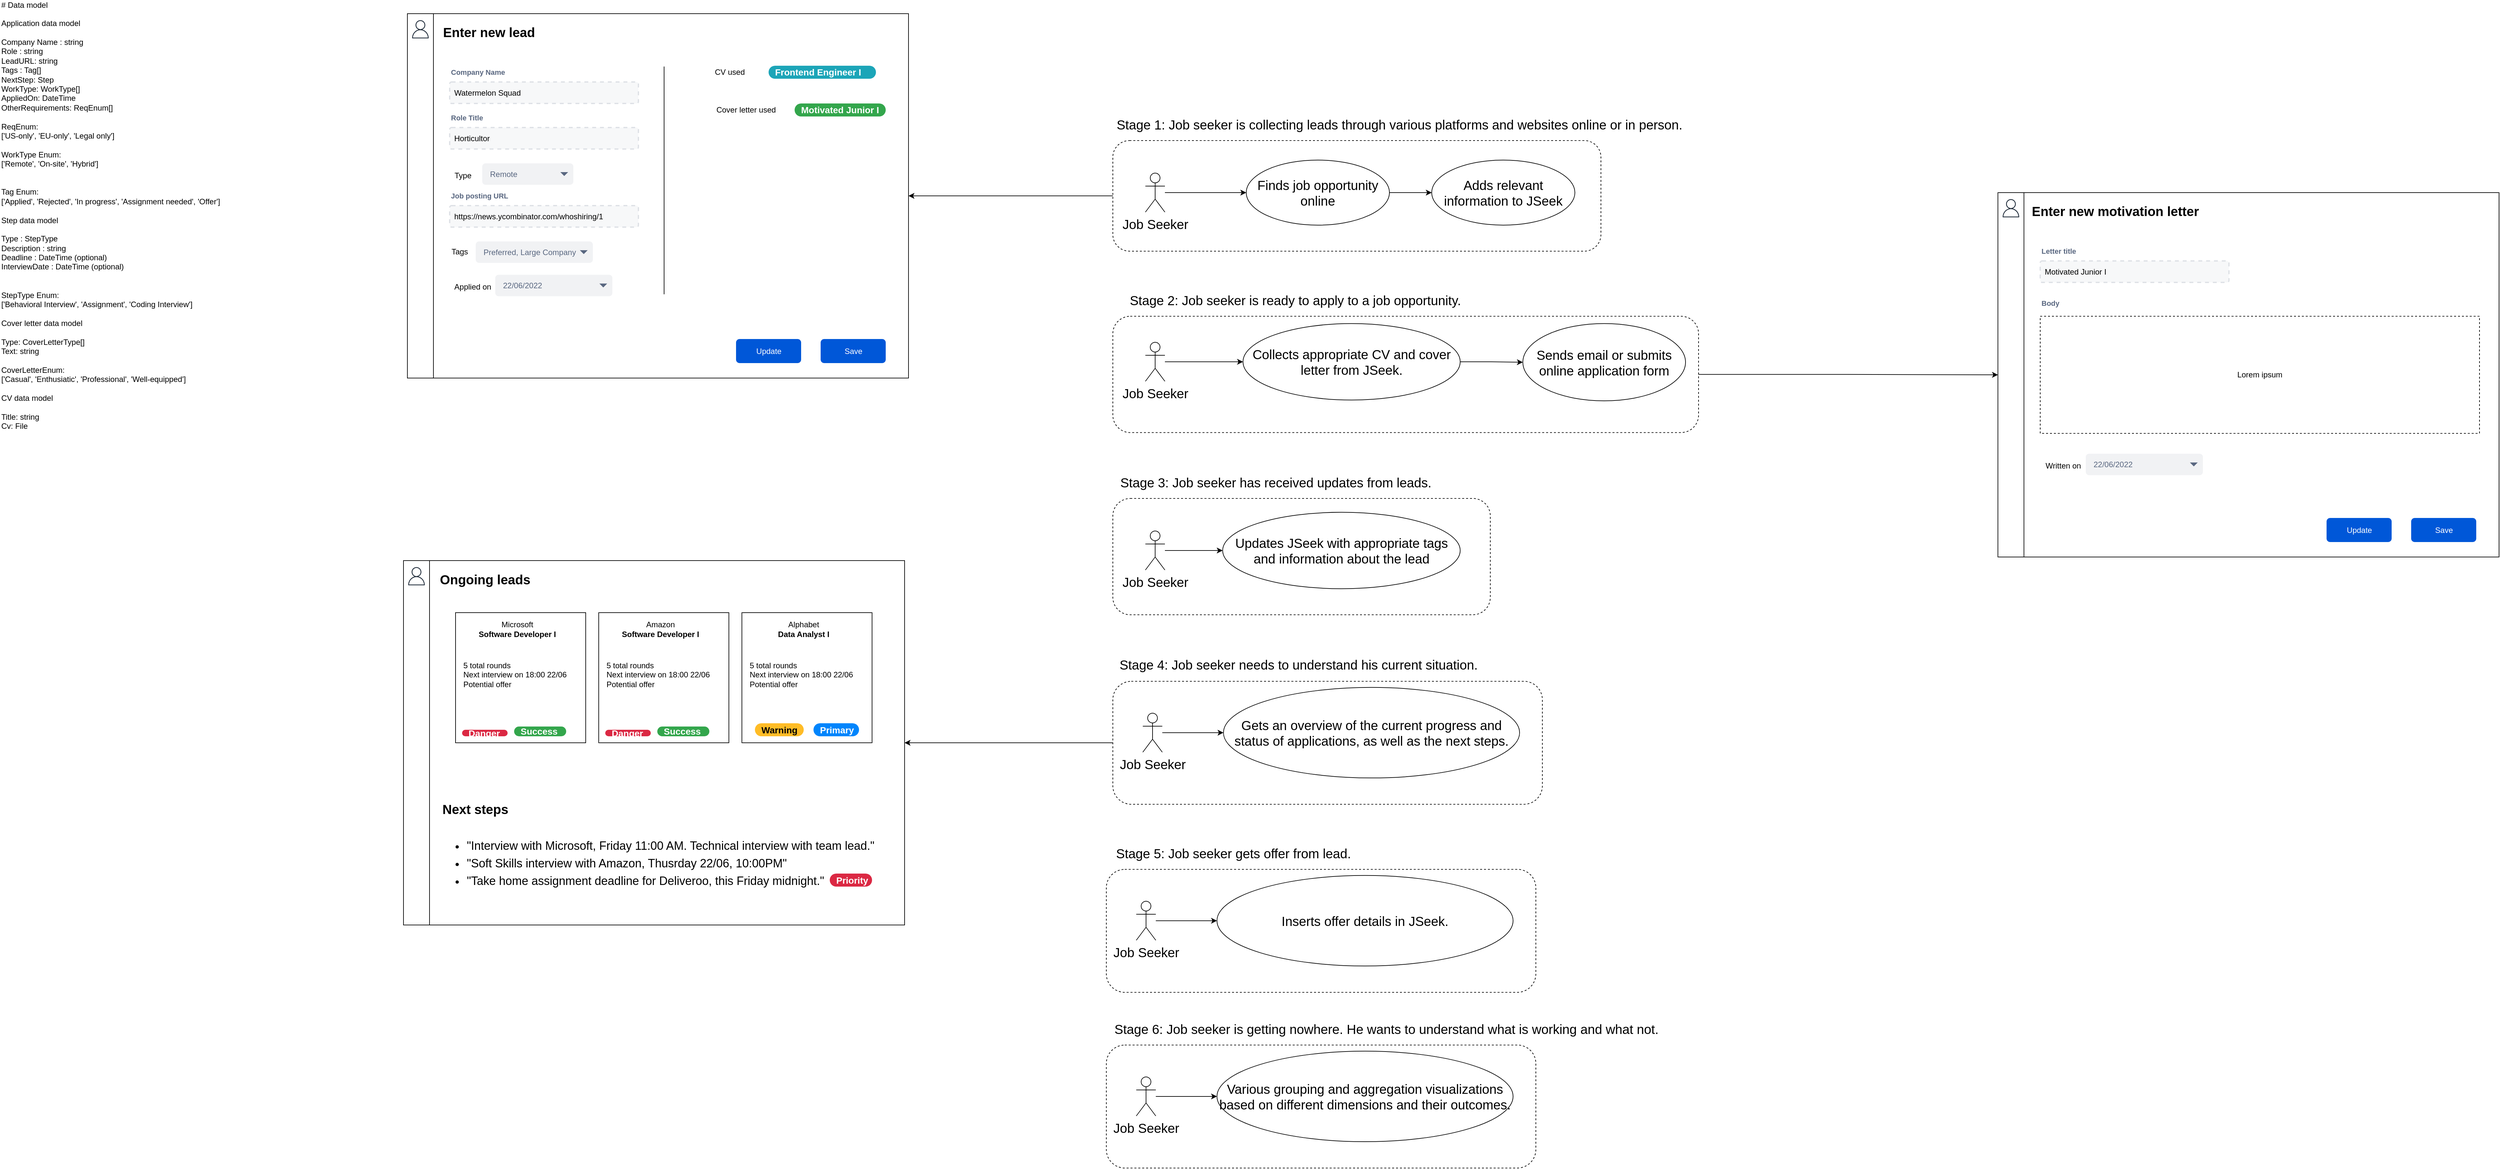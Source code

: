 <mxfile version="20.0.3" type="device"><diagram id="qXYsybLI9BysAiw2YLYa" name="Page-1"><mxGraphModel dx="2272" dy="1862" grid="1" gridSize="10" guides="1" tooltips="1" connect="1" arrows="1" fold="1" page="1" pageScale="1" pageWidth="850" pageHeight="1100" math="0" shadow="0"><root><mxCell id="0"/><mxCell id="1" parent="0"/><mxCell id="kQyCYEg1KLTcrMqq7UVY-51" value="" style="rounded=1;whiteSpace=wrap;html=1;fontSize=20;dashed=1;" parent="1" vertex="1"><mxGeometry x="1230" y="630" width="580" height="178.75" as="geometry"/></mxCell><mxCell id="kQyCYEg1KLTcrMqq7UVY-164" style="edgeStyle=orthogonalEdgeStyle;rounded=0;orthogonalLoop=1;jettySize=auto;html=1;entryX=0;entryY=0.5;entryDx=0;entryDy=0;fontSize=12;" parent="1" source="kQyCYEg1KLTcrMqq7UVY-43" target="kQyCYEg1KLTcrMqq7UVY-139" edge="1"><mxGeometry relative="1" as="geometry"/></mxCell><mxCell id="kQyCYEg1KLTcrMqq7UVY-43" value="" style="rounded=1;whiteSpace=wrap;html=1;fontSize=20;dashed=1;" parent="1" vertex="1"><mxGeometry x="1230" y="350" width="900" height="178.75" as="geometry"/></mxCell><mxCell id="kQyCYEg1KLTcrMqq7UVY-169" style="edgeStyle=orthogonalEdgeStyle;rounded=0;orthogonalLoop=1;jettySize=auto;html=1;fontSize=12;" parent="1" source="kQyCYEg1KLTcrMqq7UVY-39" target="kQyCYEg1KLTcrMqq7UVY-86" edge="1"><mxGeometry relative="1" as="geometry"/></mxCell><mxCell id="kQyCYEg1KLTcrMqq7UVY-39" value="" style="rounded=1;whiteSpace=wrap;html=1;fontSize=20;dashed=1;" parent="1" vertex="1"><mxGeometry x="1230" y="80" width="750" height="170" as="geometry"/></mxCell><mxCell id="kQyCYEg1KLTcrMqq7UVY-23" value="" style="whiteSpace=wrap;html=1;" parent="1" vertex="1"><mxGeometry x="140" y="725.5" width="770" height="560" as="geometry"/></mxCell><mxCell id="kQyCYEg1KLTcrMqq7UVY-3" value="" style="group" parent="1" vertex="1" connectable="0"><mxGeometry x="220" y="805.5" width="200" height="200" as="geometry"/></mxCell><mxCell id="kQyCYEg1KLTcrMqq7UVY-1" value="" style="whiteSpace=wrap;html=1;aspect=fixed;" parent="kQyCYEg1KLTcrMqq7UVY-3" vertex="1"><mxGeometry width="200" height="200" as="geometry"/></mxCell><mxCell id="kQyCYEg1KLTcrMqq7UVY-2" value="Microsoft&lt;br&gt;&lt;b&gt;Software Developer I&lt;/b&gt;" style="text;html=1;strokeColor=none;fillColor=none;align=center;verticalAlign=middle;whiteSpace=wrap;rounded=0;fontStyle=0" parent="kQyCYEg1KLTcrMqq7UVY-3" vertex="1"><mxGeometry x="20" y="10" width="150" height="30" as="geometry"/></mxCell><mxCell id="kQyCYEg1KLTcrMqq7UVY-4" value="Danger" style="rounded=1;whiteSpace=wrap;html=1;arcSize=50;strokeColor=none;strokeWidth=1;fillColor=#DB2843;fontColor=#FFFFFF;whiteSpace=wrap;align=left;verticalAlign=middle;spacingLeft=0;fontStyle=1;fontSize=14;spacing=10;" parent="kQyCYEg1KLTcrMqq7UVY-3" vertex="1"><mxGeometry x="10" y="180" width="70" height="10" as="geometry"/></mxCell><mxCell id="kQyCYEg1KLTcrMqq7UVY-5" value="Success" style="rounded=1;whiteSpace=wrap;html=1;arcSize=50;strokeColor=none;strokeWidth=1;fillColor=#33A64C;fontColor=#FFFFFF;whiteSpace=wrap;align=left;verticalAlign=middle;spacingLeft=0;fontStyle=1;fontSize=14;spacing=10;" parent="kQyCYEg1KLTcrMqq7UVY-3" vertex="1"><mxGeometry x="90" y="175" width="80" height="15" as="geometry"/></mxCell><mxCell id="kQyCYEg1KLTcrMqq7UVY-6" value="5 total rounds&lt;br&gt;Next interview on 18:00 22/06&lt;br&gt;Potential offer" style="text;html=1;align=left;verticalAlign=middle;resizable=0;points=[];autosize=1;strokeColor=none;fillColor=none;" parent="kQyCYEg1KLTcrMqq7UVY-3" vertex="1"><mxGeometry x="10" y="70" width="170" height="50" as="geometry"/></mxCell><mxCell id="kQyCYEg1KLTcrMqq7UVY-134" value="" style="shape=image;html=1;verticalAlign=top;verticalLabelPosition=bottom;labelBackgroundColor=#ffffff;imageAspect=0;aspect=fixed;image=https://cdn2.iconfinder.com/data/icons/bitsies/128/Pen-128.png;dashed=1;fontSize=12;" parent="kQyCYEg1KLTcrMqq7UVY-3" vertex="1"><mxGeometry x="170" y="10" width="20" height="20" as="geometry"/></mxCell><mxCell id="kQyCYEg1KLTcrMqq7UVY-7" value="" style="group" parent="1" vertex="1" connectable="0"><mxGeometry x="440" y="805.5" width="200" height="200" as="geometry"/></mxCell><mxCell id="kQyCYEg1KLTcrMqq7UVY-8" value="" style="whiteSpace=wrap;html=1;aspect=fixed;" parent="kQyCYEg1KLTcrMqq7UVY-7" vertex="1"><mxGeometry width="200" height="200" as="geometry"/></mxCell><mxCell id="kQyCYEg1KLTcrMqq7UVY-9" value="Amazon&lt;br&gt;&lt;b&gt;Software Developer I&lt;/b&gt;" style="text;html=1;strokeColor=none;fillColor=none;align=center;verticalAlign=middle;whiteSpace=wrap;rounded=0;fontStyle=0" parent="kQyCYEg1KLTcrMqq7UVY-7" vertex="1"><mxGeometry x="20" y="10" width="150" height="30" as="geometry"/></mxCell><mxCell id="kQyCYEg1KLTcrMqq7UVY-10" value="Danger" style="rounded=1;whiteSpace=wrap;html=1;arcSize=50;strokeColor=none;strokeWidth=1;fillColor=#DB2843;fontColor=#FFFFFF;whiteSpace=wrap;align=left;verticalAlign=middle;spacingLeft=0;fontStyle=1;fontSize=14;spacing=10;" parent="kQyCYEg1KLTcrMqq7UVY-7" vertex="1"><mxGeometry x="10" y="180" width="70" height="10" as="geometry"/></mxCell><mxCell id="kQyCYEg1KLTcrMqq7UVY-11" value="Success" style="rounded=1;whiteSpace=wrap;html=1;arcSize=50;strokeColor=none;strokeWidth=1;fillColor=#33A64C;fontColor=#FFFFFF;whiteSpace=wrap;align=left;verticalAlign=middle;spacingLeft=0;fontStyle=1;fontSize=14;spacing=10;" parent="kQyCYEg1KLTcrMqq7UVY-7" vertex="1"><mxGeometry x="90" y="175" width="80" height="15" as="geometry"/></mxCell><mxCell id="kQyCYEg1KLTcrMqq7UVY-12" value="5 total rounds&lt;br&gt;Next interview on 18:00 22/06&lt;br&gt;Potential offer" style="text;html=1;align=left;verticalAlign=middle;resizable=0;points=[];autosize=1;strokeColor=none;fillColor=none;" parent="kQyCYEg1KLTcrMqq7UVY-7" vertex="1"><mxGeometry x="10" y="70" width="170" height="50" as="geometry"/></mxCell><mxCell id="kQyCYEg1KLTcrMqq7UVY-135" value="" style="shape=image;html=1;verticalAlign=top;verticalLabelPosition=bottom;labelBackgroundColor=#ffffff;imageAspect=0;aspect=fixed;image=https://cdn2.iconfinder.com/data/icons/bitsies/128/Pen-128.png;dashed=1;fontSize=12;" parent="kQyCYEg1KLTcrMqq7UVY-7" vertex="1"><mxGeometry x="170" y="10" width="20" height="20" as="geometry"/></mxCell><mxCell id="kQyCYEg1KLTcrMqq7UVY-13" value="" style="group" parent="1" vertex="1" connectable="0"><mxGeometry x="660" y="805.5" width="200" height="200" as="geometry"/></mxCell><mxCell id="kQyCYEg1KLTcrMqq7UVY-14" value="" style="whiteSpace=wrap;html=1;aspect=fixed;" parent="kQyCYEg1KLTcrMqq7UVY-13" vertex="1"><mxGeometry width="200" height="200" as="geometry"/></mxCell><mxCell id="kQyCYEg1KLTcrMqq7UVY-15" value="Alphabet&lt;br&gt;&lt;b&gt;Data Analyst I&lt;/b&gt;" style="text;html=1;strokeColor=none;fillColor=none;align=center;verticalAlign=middle;whiteSpace=wrap;rounded=0;fontStyle=0" parent="kQyCYEg1KLTcrMqq7UVY-13" vertex="1"><mxGeometry x="20" y="10" width="150" height="30" as="geometry"/></mxCell><mxCell id="kQyCYEg1KLTcrMqq7UVY-18" value="5 total rounds&lt;br&gt;Next interview on 18:00 22/06&lt;br&gt;Potential offer" style="text;html=1;align=left;verticalAlign=middle;resizable=0;points=[];autosize=1;strokeColor=none;fillColor=none;" parent="kQyCYEg1KLTcrMqq7UVY-13" vertex="1"><mxGeometry x="10" y="70" width="170" height="50" as="geometry"/></mxCell><mxCell id="kQyCYEg1KLTcrMqq7UVY-20" value="Primary" style="rounded=1;whiteSpace=wrap;html=1;arcSize=50;strokeColor=none;strokeWidth=1;fillColor=#0085FC;fontColor=#FFFFFF;whiteSpace=wrap;align=left;verticalAlign=middle;spacingLeft=0;fontStyle=1;fontSize=14;spacing=10;" parent="kQyCYEg1KLTcrMqq7UVY-13" vertex="1"><mxGeometry x="110" y="170" width="70" height="20" as="geometry"/></mxCell><mxCell id="kQyCYEg1KLTcrMqq7UVY-19" value="Warning" style="rounded=1;whiteSpace=wrap;html=1;arcSize=50;strokeColor=none;strokeWidth=1;fillColor=#FFBC26;fontColor=#000000;whiteSpace=wrap;align=left;verticalAlign=middle;spacingLeft=0;fontStyle=1;fontSize=14;spacing=10;" parent="kQyCYEg1KLTcrMqq7UVY-13" vertex="1"><mxGeometry x="20" y="170" width="75" height="20" as="geometry"/></mxCell><mxCell id="kQyCYEg1KLTcrMqq7UVY-136" value="" style="shape=image;html=1;verticalAlign=top;verticalLabelPosition=bottom;labelBackgroundColor=#ffffff;imageAspect=0;aspect=fixed;image=https://cdn2.iconfinder.com/data/icons/bitsies/128/Pen-128.png;dashed=1;fontSize=12;" parent="kQyCYEg1KLTcrMqq7UVY-13" vertex="1"><mxGeometry x="170" y="10" width="20" height="20" as="geometry"/></mxCell><mxCell id="kQyCYEg1KLTcrMqq7UVY-30" value="&lt;font style=&quot;font-size: 20px;&quot;&gt;&lt;b&gt;Ongoing leads&lt;/b&gt;&lt;/font&gt;" style="text;html=1;align=center;verticalAlign=middle;resizable=0;points=[];autosize=1;strokeColor=none;fillColor=none;" parent="1" vertex="1"><mxGeometry x="190" y="743.5" width="150" height="20" as="geometry"/></mxCell><mxCell id="kQyCYEg1KLTcrMqq7UVY-31" value="" style="whiteSpace=wrap;html=1;fontSize=20;" parent="1" vertex="1"><mxGeometry x="140" y="725.5" width="40" height="560" as="geometry"/></mxCell><mxCell id="kQyCYEg1KLTcrMqq7UVY-32" value="" style="sketch=0;outlineConnect=0;fontColor=#232F3E;gradientColor=none;fillColor=#232F3D;strokeColor=none;dashed=0;verticalLabelPosition=bottom;verticalAlign=top;align=center;html=1;fontSize=12;fontStyle=0;aspect=fixed;pointerEvents=1;shape=mxgraph.aws4.user;" parent="1" vertex="1"><mxGeometry x="146" y="735.5" width="28" height="28" as="geometry"/></mxCell><mxCell id="kQyCYEg1KLTcrMqq7UVY-33" value="" style="shape=image;html=1;verticalAlign=top;verticalLabelPosition=bottom;labelBackgroundColor=#ffffff;imageAspect=0;aspect=fixed;image=https://cdn4.iconfinder.com/data/icons/basic-user-interface-2/512/User_Interface-03-128.png;fontSize=20;" parent="1" vertex="1"><mxGeometry x="850" y="725.5" width="60" height="60" as="geometry"/></mxCell><mxCell id="kQyCYEg1KLTcrMqq7UVY-36" style="edgeStyle=orthogonalEdgeStyle;rounded=0;orthogonalLoop=1;jettySize=auto;html=1;fontSize=20;" parent="1" source="kQyCYEg1KLTcrMqq7UVY-34" target="kQyCYEg1KLTcrMqq7UVY-35" edge="1"><mxGeometry relative="1" as="geometry"/></mxCell><mxCell id="kQyCYEg1KLTcrMqq7UVY-34" value="Job Seeker" style="shape=umlActor;html=1;verticalLabelPosition=bottom;verticalAlign=top;align=center;fontSize=20;" parent="1" vertex="1"><mxGeometry x="1280" y="130" width="30" height="60" as="geometry"/></mxCell><mxCell id="kQyCYEg1KLTcrMqq7UVY-38" style="edgeStyle=orthogonalEdgeStyle;rounded=0;orthogonalLoop=1;jettySize=auto;html=1;fontSize=20;" parent="1" source="kQyCYEg1KLTcrMqq7UVY-35" target="kQyCYEg1KLTcrMqq7UVY-37" edge="1"><mxGeometry relative="1" as="geometry"/></mxCell><mxCell id="kQyCYEg1KLTcrMqq7UVY-35" value="Finds job opportunity online" style="ellipse;whiteSpace=wrap;html=1;fontSize=20;" parent="1" vertex="1"><mxGeometry x="1435" y="110" width="220" height="100" as="geometry"/></mxCell><mxCell id="kQyCYEg1KLTcrMqq7UVY-37" value="Adds relevant information to JSeek" style="ellipse;whiteSpace=wrap;html=1;fontSize=20;" parent="1" vertex="1"><mxGeometry x="1720" y="110" width="220" height="100" as="geometry"/></mxCell><mxCell id="kQyCYEg1KLTcrMqq7UVY-40" value="Stage 1: Job seeker is collecting leads through various platforms and websites online or in person." style="text;html=1;align=center;verticalAlign=middle;resizable=0;points=[];autosize=1;strokeColor=none;fillColor=none;fontSize=20;" parent="1" vertex="1"><mxGeometry x="1230" y="40" width="880" height="30" as="geometry"/></mxCell><mxCell id="kQyCYEg1KLTcrMqq7UVY-41" value="Stage 2: Job seeker is ready to apply to a job opportunity." style="text;html=1;align=center;verticalAlign=middle;resizable=0;points=[];autosize=1;strokeColor=none;fillColor=none;fontSize=20;" parent="1" vertex="1"><mxGeometry x="1250" y="310" width="520" height="30" as="geometry"/></mxCell><mxCell id="kQyCYEg1KLTcrMqq7UVY-47" style="edgeStyle=orthogonalEdgeStyle;rounded=0;orthogonalLoop=1;jettySize=auto;html=1;fontSize=20;" parent="1" source="kQyCYEg1KLTcrMqq7UVY-45" target="kQyCYEg1KLTcrMqq7UVY-46" edge="1"><mxGeometry relative="1" as="geometry"/></mxCell><mxCell id="kQyCYEg1KLTcrMqq7UVY-45" value="Job Seeker" style="shape=umlActor;html=1;verticalLabelPosition=bottom;verticalAlign=top;align=center;fontSize=20;" parent="1" vertex="1"><mxGeometry x="1280" y="390" width="30" height="60" as="geometry"/></mxCell><mxCell id="kQyCYEg1KLTcrMqq7UVY-49" style="edgeStyle=orthogonalEdgeStyle;rounded=0;orthogonalLoop=1;jettySize=auto;html=1;fontSize=20;" parent="1" source="kQyCYEg1KLTcrMqq7UVY-46" target="kQyCYEg1KLTcrMqq7UVY-48" edge="1"><mxGeometry relative="1" as="geometry"/></mxCell><mxCell id="kQyCYEg1KLTcrMqq7UVY-46" value="Collects appropriate CV and cover letter from JSeek." style="ellipse;whiteSpace=wrap;html=1;fontSize=20;" parent="1" vertex="1"><mxGeometry x="1430" y="361.25" width="333.75" height="117.5" as="geometry"/></mxCell><mxCell id="kQyCYEg1KLTcrMqq7UVY-48" value="Sends email or submits online application form" style="ellipse;whiteSpace=wrap;html=1;fontSize=20;" parent="1" vertex="1"><mxGeometry x="1860" y="361.25" width="250" height="118.75" as="geometry"/></mxCell><mxCell id="kQyCYEg1KLTcrMqq7UVY-50" value="Stage 3: Job seeker has received updates from leads." style="text;html=1;align=center;verticalAlign=middle;resizable=0;points=[];autosize=1;strokeColor=none;fillColor=none;fontSize=20;" parent="1" vertex="1"><mxGeometry x="1235" y="590" width="490" height="30" as="geometry"/></mxCell><mxCell id="kQyCYEg1KLTcrMqq7UVY-54" style="edgeStyle=orthogonalEdgeStyle;rounded=0;orthogonalLoop=1;jettySize=auto;html=1;fontSize=20;" parent="1" source="kQyCYEg1KLTcrMqq7UVY-52" target="kQyCYEg1KLTcrMqq7UVY-53" edge="1"><mxGeometry relative="1" as="geometry"/></mxCell><mxCell id="kQyCYEg1KLTcrMqq7UVY-52" value="Job Seeker" style="shape=umlActor;html=1;verticalLabelPosition=bottom;verticalAlign=top;align=center;fontSize=20;" parent="1" vertex="1"><mxGeometry x="1280" y="680" width="30" height="60" as="geometry"/></mxCell><mxCell id="kQyCYEg1KLTcrMqq7UVY-53" value="Updates JSeek with appropriate tags and information about the lead" style="ellipse;whiteSpace=wrap;html=1;fontSize=20;" parent="1" vertex="1"><mxGeometry x="1398.75" y="651.25" width="365" height="117.5" as="geometry"/></mxCell><mxCell id="kQyCYEg1KLTcrMqq7UVY-55" value="Stage 4: Job seeker needs to understand his current situation." style="text;html=1;align=center;verticalAlign=middle;resizable=0;points=[];autosize=1;strokeColor=none;fillColor=none;fontSize=20;" parent="1" vertex="1"><mxGeometry x="1230" y="870" width="570" height="30" as="geometry"/></mxCell><mxCell id="kQyCYEg1KLTcrMqq7UVY-73" style="edgeStyle=orthogonalEdgeStyle;rounded=0;orthogonalLoop=1;jettySize=auto;html=1;fontSize=18;" parent="1" source="kQyCYEg1KLTcrMqq7UVY-56" target="kQyCYEg1KLTcrMqq7UVY-23" edge="1"><mxGeometry relative="1" as="geometry"/></mxCell><mxCell id="kQyCYEg1KLTcrMqq7UVY-56" value="" style="rounded=1;whiteSpace=wrap;html=1;fontSize=20;dashed=1;" parent="1" vertex="1"><mxGeometry x="1230" y="911" width="660" height="189" as="geometry"/></mxCell><mxCell id="kQyCYEg1KLTcrMqq7UVY-59" style="edgeStyle=orthogonalEdgeStyle;rounded=0;orthogonalLoop=1;jettySize=auto;html=1;fontSize=20;" parent="1" source="kQyCYEg1KLTcrMqq7UVY-57" target="kQyCYEg1KLTcrMqq7UVY-58" edge="1"><mxGeometry relative="1" as="geometry"/></mxCell><mxCell id="kQyCYEg1KLTcrMqq7UVY-57" value="Job Seeker" style="shape=umlActor;html=1;verticalLabelPosition=bottom;verticalAlign=top;align=center;fontSize=20;" parent="1" vertex="1"><mxGeometry x="1276" y="960" width="30" height="60" as="geometry"/></mxCell><mxCell id="kQyCYEg1KLTcrMqq7UVY-58" value="Gets an overview of the current progress and status of applications, as well as the next steps." style="ellipse;whiteSpace=wrap;html=1;fontSize=20;" parent="1" vertex="1"><mxGeometry x="1400" y="920.43" width="455" height="139.13" as="geometry"/></mxCell><mxCell id="kQyCYEg1KLTcrMqq7UVY-60" value="Stage 5: Job seeker gets offer from lead." style="text;html=1;align=center;verticalAlign=middle;resizable=0;points=[];autosize=1;strokeColor=none;fillColor=none;fontSize=20;" parent="1" vertex="1"><mxGeometry x="1225" y="1160" width="380" height="30" as="geometry"/></mxCell><mxCell id="kQyCYEg1KLTcrMqq7UVY-61" value="" style="rounded=1;whiteSpace=wrap;html=1;fontSize=20;dashed=1;" parent="1" vertex="1"><mxGeometry x="1220" y="1200" width="660" height="189" as="geometry"/></mxCell><mxCell id="kQyCYEg1KLTcrMqq7UVY-62" style="edgeStyle=orthogonalEdgeStyle;rounded=0;orthogonalLoop=1;jettySize=auto;html=1;fontSize=20;" parent="1" source="kQyCYEg1KLTcrMqq7UVY-63" target="kQyCYEg1KLTcrMqq7UVY-64" edge="1"><mxGeometry relative="1" as="geometry"/></mxCell><mxCell id="kQyCYEg1KLTcrMqq7UVY-63" value="Job Seeker" style="shape=umlActor;html=1;verticalLabelPosition=bottom;verticalAlign=top;align=center;fontSize=20;" parent="1" vertex="1"><mxGeometry x="1266" y="1249" width="30" height="60" as="geometry"/></mxCell><mxCell id="kQyCYEg1KLTcrMqq7UVY-64" value="Inserts offer details in JSeek." style="ellipse;whiteSpace=wrap;html=1;fontSize=20;" parent="1" vertex="1"><mxGeometry x="1390" y="1209.43" width="455" height="139.13" as="geometry"/></mxCell><mxCell id="kQyCYEg1KLTcrMqq7UVY-65" value="Stage 6: Job seeker is getting nowhere. He wants to understand what is working and what not." style="text;html=1;align=center;verticalAlign=middle;resizable=0;points=[];autosize=1;strokeColor=none;fillColor=none;fontSize=20;" parent="1" vertex="1"><mxGeometry x="1225" y="1430" width="850" height="30" as="geometry"/></mxCell><mxCell id="kQyCYEg1KLTcrMqq7UVY-66" value="" style="rounded=1;whiteSpace=wrap;html=1;fontSize=20;dashed=1;" parent="1" vertex="1"><mxGeometry x="1220" y="1470" width="660" height="189" as="geometry"/></mxCell><mxCell id="kQyCYEg1KLTcrMqq7UVY-67" style="edgeStyle=orthogonalEdgeStyle;rounded=0;orthogonalLoop=1;jettySize=auto;html=1;fontSize=20;" parent="1" source="kQyCYEg1KLTcrMqq7UVY-68" target="kQyCYEg1KLTcrMqq7UVY-69" edge="1"><mxGeometry relative="1" as="geometry"/></mxCell><mxCell id="kQyCYEg1KLTcrMqq7UVY-68" value="Job Seeker" style="shape=umlActor;html=1;verticalLabelPosition=bottom;verticalAlign=top;align=center;fontSize=20;" parent="1" vertex="1"><mxGeometry x="1266" y="1519" width="30" height="60" as="geometry"/></mxCell><mxCell id="kQyCYEg1KLTcrMqq7UVY-69" value="Various grouping and aggregation visualizations based on different dimensions and their outcomes." style="ellipse;whiteSpace=wrap;html=1;fontSize=20;" parent="1" vertex="1"><mxGeometry x="1390" y="1479.43" width="455" height="139.13" as="geometry"/></mxCell><mxCell id="kQyCYEg1KLTcrMqq7UVY-70" value="&lt;font style=&quot;font-size: 20px;&quot;&gt;&lt;b&gt;Next steps&lt;/b&gt;&lt;/font&gt;" style="text;html=1;align=center;verticalAlign=middle;resizable=0;points=[];autosize=1;strokeColor=none;fillColor=none;" parent="1" vertex="1"><mxGeometry x="190" y="1096.5" width="120" height="20" as="geometry"/></mxCell><mxCell id="kQyCYEg1KLTcrMqq7UVY-71" value="&lt;div style=&quot;text-align: left; font-size: 18px;&quot;&gt;&lt;ul style=&quot;line-height: 1.5;&quot;&gt;&lt;li&gt;&quot;Interview with Microsoft, Friday 11:00 AM. Technical interview with team lead.&quot;&lt;/li&gt;&lt;li&gt;&quot;Soft Skills interview with Amazon, Thusrday 22/06, 10:00PM&quot;&lt;/li&gt;&lt;li&gt;&quot;Take home assignment deadline for Deliveroo, this Friday midnight.&quot;&lt;/li&gt;&lt;/ul&gt;&lt;/div&gt;" style="text;html=1;align=center;verticalAlign=middle;resizable=0;points=[];autosize=1;strokeColor=none;fillColor=none;fontSize=20;" parent="1" vertex="1"><mxGeometry x="190" y="1130.93" width="680" height="120" as="geometry"/></mxCell><mxCell id="kQyCYEg1KLTcrMqq7UVY-72" value="Priority" style="rounded=1;whiteSpace=wrap;html=1;arcSize=50;strokeColor=none;strokeWidth=1;fillColor=#DB2843;fontColor=#FFFFFF;whiteSpace=wrap;align=left;verticalAlign=middle;spacingLeft=0;fontStyle=1;fontSize=14;spacing=10;dashed=1;" parent="1" vertex="1"><mxGeometry x="795" y="1206.5" width="65" height="20" as="geometry"/></mxCell><mxCell id="kQyCYEg1KLTcrMqq7UVY-165" value="" style="group" parent="1" vertex="1" connectable="0"><mxGeometry x="2590" y="160" width="770" height="560" as="geometry"/></mxCell><mxCell id="kQyCYEg1KLTcrMqq7UVY-137" value="" style="whiteSpace=wrap;html=1;" parent="kQyCYEg1KLTcrMqq7UVY-165" vertex="1"><mxGeometry width="770" height="560" as="geometry"/></mxCell><mxCell id="kQyCYEg1KLTcrMqq7UVY-138" value="&lt;font style=&quot;font-size: 20px;&quot;&gt;&lt;b&gt;Enter new motivation letter&lt;/b&gt;&lt;/font&gt;" style="text;html=1;align=center;verticalAlign=middle;resizable=0;points=[];autosize=1;strokeColor=none;fillColor=none;" parent="kQyCYEg1KLTcrMqq7UVY-165" vertex="1"><mxGeometry x="45" y="18" width="270" height="20" as="geometry"/></mxCell><mxCell id="kQyCYEg1KLTcrMqq7UVY-139" value="" style="whiteSpace=wrap;html=1;fontSize=20;" parent="kQyCYEg1KLTcrMqq7UVY-165" vertex="1"><mxGeometry width="40" height="560" as="geometry"/></mxCell><mxCell id="kQyCYEg1KLTcrMqq7UVY-140" value="" style="sketch=0;outlineConnect=0;fontColor=#232F3E;gradientColor=none;fillColor=#232F3D;strokeColor=none;dashed=0;verticalLabelPosition=bottom;verticalAlign=top;align=center;html=1;fontSize=12;fontStyle=0;aspect=fixed;pointerEvents=1;shape=mxgraph.aws4.user;" parent="kQyCYEg1KLTcrMqq7UVY-165" vertex="1"><mxGeometry x="6" y="10" width="28" height="28" as="geometry"/></mxCell><mxCell id="kQyCYEg1KLTcrMqq7UVY-141" value="" style="shape=image;html=1;verticalAlign=top;verticalLabelPosition=bottom;labelBackgroundColor=#ffffff;imageAspect=0;aspect=fixed;image=https://cdn4.iconfinder.com/data/icons/basic-user-interface-2/512/User_Interface-03-128.png;fontSize=20;" parent="kQyCYEg1KLTcrMqq7UVY-165" vertex="1"><mxGeometry x="710" width="60" height="60" as="geometry"/></mxCell><mxCell id="kQyCYEg1KLTcrMqq7UVY-142" value="Letter title" style="fillColor=none;strokeColor=none;html=1;fontSize=11;fontStyle=0;align=left;fontColor=#596780;fontStyle=1;fontSize=11;dashed=1;" parent="kQyCYEg1KLTcrMqq7UVY-165" vertex="1"><mxGeometry x="65" y="80" width="240" height="20" as="geometry"/></mxCell><mxCell id="kQyCYEg1KLTcrMqq7UVY-143" value="Motivated Junior I" style="rounded=1;arcSize=9;fillColor=#F7F8F9;align=left;spacingLeft=5;strokeColor=#DEE1E6;html=1;strokeWidth=2;fontSize=12;dashed=1;" parent="kQyCYEg1KLTcrMqq7UVY-165" vertex="1"><mxGeometry x="65" y="105" width="290" height="33" as="geometry"/></mxCell><mxCell id="kQyCYEg1KLTcrMqq7UVY-154" value="22/06/2022" style="rounded=1;fillColor=#F1F2F4;strokeColor=none;html=1;fontColor=#596780;align=left;fontSize=12;spacingLeft=10;sketch=0;dashed=1;" parent="kQyCYEg1KLTcrMqq7UVY-165" vertex="1"><mxGeometry x="135" y="401.25" width="180" height="33" as="geometry"/></mxCell><mxCell id="kQyCYEg1KLTcrMqq7UVY-155" value="" style="shape=triangle;direction=south;fillColor=#596780;strokeColor=none;html=1;sketch=0;dashed=1;fontSize=20;" parent="kQyCYEg1KLTcrMqq7UVY-154" vertex="1"><mxGeometry x="1" y="0.5" width="12" height="6" relative="1" as="geometry"><mxPoint x="-20" y="-3" as="offset"/></mxGeometry></mxCell><mxCell id="kQyCYEg1KLTcrMqq7UVY-156" value="&lt;font style=&quot;font-size: 12px;&quot;&gt;Written on&lt;/font&gt;" style="text;html=1;align=center;verticalAlign=middle;resizable=0;points=[];autosize=1;strokeColor=none;fillColor=none;fontSize=20;" parent="kQyCYEg1KLTcrMqq7UVY-165" vertex="1"><mxGeometry x="65" y="401.25" width="70" height="30" as="geometry"/></mxCell><mxCell id="kQyCYEg1KLTcrMqq7UVY-161" value="Save" style="rounded=1;fillColor=#0057D8;strokeColor=none;html=1;fontColor=#ffffff;align=center;verticalAlign=middle;fontStyle=0;fontSize=12;sketch=0;dashed=1;" parent="kQyCYEg1KLTcrMqq7UVY-165" vertex="1"><mxGeometry x="635" y="500" width="100" height="37" as="geometry"/></mxCell><mxCell id="kQyCYEg1KLTcrMqq7UVY-162" value="Update" style="rounded=1;fillColor=#0057D8;strokeColor=none;html=1;fontColor=#ffffff;align=center;verticalAlign=middle;fontStyle=0;fontSize=12;sketch=0;dashed=1;" parent="kQyCYEg1KLTcrMqq7UVY-165" vertex="1"><mxGeometry x="505" y="500" width="100" height="37" as="geometry"/></mxCell><mxCell id="kQyCYEg1KLTcrMqq7UVY-166" value="Body" style="fillColor=none;strokeColor=none;html=1;fontSize=11;fontStyle=0;align=left;fontColor=#596780;fontStyle=1;fontSize=11;dashed=1;" parent="kQyCYEg1KLTcrMqq7UVY-165" vertex="1"><mxGeometry x="65" y="160" width="240" height="20" as="geometry"/></mxCell><mxCell id="kQyCYEg1KLTcrMqq7UVY-168" value="Lorem ipsum" style="whiteSpace=wrap;html=1;dashed=1;fontSize=12;strokeColor=default;" parent="kQyCYEg1KLTcrMqq7UVY-165" vertex="1"><mxGeometry x="65" y="190" width="675" height="180" as="geometry"/></mxCell><mxCell id="kQyCYEg1KLTcrMqq7UVY-170" value="" style="group" parent="1" vertex="1" connectable="0"><mxGeometry x="146" y="-115" width="770" height="560" as="geometry"/></mxCell><mxCell id="kQyCYEg1KLTcrMqq7UVY-86" value="" style="whiteSpace=wrap;html=1;" parent="kQyCYEg1KLTcrMqq7UVY-170" vertex="1"><mxGeometry width="770" height="560" as="geometry"/></mxCell><mxCell id="kQyCYEg1KLTcrMqq7UVY-105" value="&lt;font style=&quot;font-size: 20px;&quot;&gt;&lt;b&gt;Enter new lead&lt;/b&gt;&lt;/font&gt;" style="text;html=1;align=center;verticalAlign=middle;resizable=0;points=[];autosize=1;strokeColor=none;fillColor=none;" parent="kQyCYEg1KLTcrMqq7UVY-170" vertex="1"><mxGeometry x="45" y="18" width="160" height="20" as="geometry"/></mxCell><mxCell id="kQyCYEg1KLTcrMqq7UVY-106" value="" style="whiteSpace=wrap;html=1;fontSize=20;" parent="kQyCYEg1KLTcrMqq7UVY-170" vertex="1"><mxGeometry width="40" height="560" as="geometry"/></mxCell><mxCell id="kQyCYEg1KLTcrMqq7UVY-107" value="" style="sketch=0;outlineConnect=0;fontColor=#232F3E;gradientColor=none;fillColor=#232F3D;strokeColor=none;dashed=0;verticalLabelPosition=bottom;verticalAlign=top;align=center;html=1;fontSize=12;fontStyle=0;aspect=fixed;pointerEvents=1;shape=mxgraph.aws4.user;" parent="kQyCYEg1KLTcrMqq7UVY-170" vertex="1"><mxGeometry x="6" y="10" width="28" height="28" as="geometry"/></mxCell><mxCell id="kQyCYEg1KLTcrMqq7UVY-108" value="" style="shape=image;html=1;verticalAlign=top;verticalLabelPosition=bottom;labelBackgroundColor=#ffffff;imageAspect=0;aspect=fixed;image=https://cdn4.iconfinder.com/data/icons/basic-user-interface-2/512/User_Interface-03-128.png;fontSize=20;" parent="kQyCYEg1KLTcrMqq7UVY-170" vertex="1"><mxGeometry x="710" width="60" height="60" as="geometry"/></mxCell><mxCell id="kQyCYEg1KLTcrMqq7UVY-112" value="Company Name" style="fillColor=none;strokeColor=none;html=1;fontSize=11;fontStyle=0;align=left;fontColor=#596780;fontStyle=1;fontSize=11;dashed=1;" parent="kQyCYEg1KLTcrMqq7UVY-170" vertex="1"><mxGeometry x="65" y="80" width="240" height="20" as="geometry"/></mxCell><mxCell id="kQyCYEg1KLTcrMqq7UVY-113" value="Watermelon Squad" style="rounded=1;arcSize=9;fillColor=#F7F8F9;align=left;spacingLeft=5;strokeColor=#DEE1E6;html=1;strokeWidth=2;fontSize=12;dashed=1;" parent="kQyCYEg1KLTcrMqq7UVY-170" vertex="1"><mxGeometry x="65" y="105" width="290" height="33" as="geometry"/></mxCell><mxCell id="kQyCYEg1KLTcrMqq7UVY-114" value="Role Title" style="fillColor=none;strokeColor=none;html=1;fontSize=11;fontStyle=0;align=left;fontColor=#596780;fontStyle=1;fontSize=11;dashed=1;" parent="kQyCYEg1KLTcrMqq7UVY-170" vertex="1"><mxGeometry x="65" y="150" width="240" height="20" as="geometry"/></mxCell><mxCell id="kQyCYEg1KLTcrMqq7UVY-115" value="Horticultor" style="rounded=1;arcSize=9;fillColor=#F7F8F9;align=left;spacingLeft=5;strokeColor=#DEE1E6;html=1;strokeWidth=2;fontSize=12;dashed=1;" parent="kQyCYEg1KLTcrMqq7UVY-170" vertex="1"><mxGeometry x="65" y="175" width="290" height="33" as="geometry"/></mxCell><mxCell id="kQyCYEg1KLTcrMqq7UVY-116" value="Remote" style="rounded=1;fillColor=#F1F2F4;strokeColor=none;html=1;fontColor=#596780;align=left;fontSize=12;spacingLeft=10;sketch=0;dashed=1;" parent="kQyCYEg1KLTcrMqq7UVY-170" vertex="1"><mxGeometry x="115" y="230" width="140" height="33" as="geometry"/></mxCell><mxCell id="kQyCYEg1KLTcrMqq7UVY-117" value="" style="shape=triangle;direction=south;fillColor=#596780;strokeColor=none;html=1;sketch=0;dashed=1;fontSize=20;" parent="kQyCYEg1KLTcrMqq7UVY-116" vertex="1"><mxGeometry x="1" y="0.5" width="12" height="6" relative="1" as="geometry"><mxPoint x="-20" y="-3" as="offset"/></mxGeometry></mxCell><mxCell id="kQyCYEg1KLTcrMqq7UVY-118" value="&lt;font style=&quot;font-size: 12px;&quot;&gt;Type&lt;/font&gt;" style="text;html=1;align=center;verticalAlign=middle;resizable=0;points=[];autosize=1;strokeColor=none;fillColor=none;fontSize=20;" parent="kQyCYEg1KLTcrMqq7UVY-170" vertex="1"><mxGeometry x="65" y="230" width="40" height="30" as="geometry"/></mxCell><mxCell id="kQyCYEg1KLTcrMqq7UVY-119" value="Job posting URL" style="fillColor=none;strokeColor=none;html=1;fontSize=11;fontStyle=0;align=left;fontColor=#596780;fontStyle=1;fontSize=11;dashed=1;" parent="kQyCYEg1KLTcrMqq7UVY-170" vertex="1"><mxGeometry x="65" y="270" width="240" height="20" as="geometry"/></mxCell><mxCell id="kQyCYEg1KLTcrMqq7UVY-120" value="https://news.ycombinator.com/whoshiring/1" style="rounded=1;arcSize=9;fillColor=#F7F8F9;align=left;spacingLeft=5;strokeColor=#DEE1E6;html=1;strokeWidth=2;fontSize=12;dashed=1;" parent="kQyCYEg1KLTcrMqq7UVY-170" vertex="1"><mxGeometry x="65" y="295" width="290" height="33" as="geometry"/></mxCell><mxCell id="kQyCYEg1KLTcrMqq7UVY-121" value="Preferred, Large Company" style="rounded=1;fillColor=#F1F2F4;strokeColor=none;html=1;fontColor=#596780;align=left;fontSize=12;spacingLeft=10;sketch=0;dashed=1;" parent="kQyCYEg1KLTcrMqq7UVY-170" vertex="1"><mxGeometry x="105" y="350" width="180" height="33" as="geometry"/></mxCell><mxCell id="kQyCYEg1KLTcrMqq7UVY-122" value="" style="shape=triangle;direction=south;fillColor=#596780;strokeColor=none;html=1;sketch=0;dashed=1;fontSize=20;" parent="kQyCYEg1KLTcrMqq7UVY-121" vertex="1"><mxGeometry x="1" y="0.5" width="12" height="6" relative="1" as="geometry"><mxPoint x="-20" y="-3" as="offset"/></mxGeometry></mxCell><mxCell id="kQyCYEg1KLTcrMqq7UVY-123" value="&lt;font style=&quot;font-size: 12px;&quot;&gt;Tags&lt;/font&gt;" style="text;html=1;align=center;verticalAlign=middle;resizable=0;points=[];autosize=1;strokeColor=none;fillColor=none;fontSize=20;" parent="kQyCYEg1KLTcrMqq7UVY-170" vertex="1"><mxGeometry x="60" y="347" width="40" height="30" as="geometry"/></mxCell><mxCell id="kQyCYEg1KLTcrMqq7UVY-124" value="22/06/2022" style="rounded=1;fillColor=#F1F2F4;strokeColor=none;html=1;fontColor=#596780;align=left;fontSize=12;spacingLeft=10;sketch=0;dashed=1;" parent="kQyCYEg1KLTcrMqq7UVY-170" vertex="1"><mxGeometry x="135" y="401.25" width="180" height="33" as="geometry"/></mxCell><mxCell id="kQyCYEg1KLTcrMqq7UVY-125" value="" style="shape=triangle;direction=south;fillColor=#596780;strokeColor=none;html=1;sketch=0;dashed=1;fontSize=20;" parent="kQyCYEg1KLTcrMqq7UVY-124" vertex="1"><mxGeometry x="1" y="0.5" width="12" height="6" relative="1" as="geometry"><mxPoint x="-20" y="-3" as="offset"/></mxGeometry></mxCell><mxCell id="kQyCYEg1KLTcrMqq7UVY-126" value="&lt;font style=&quot;font-size: 12px;&quot;&gt;Applied on&lt;/font&gt;" style="text;html=1;align=center;verticalAlign=middle;resizable=0;points=[];autosize=1;strokeColor=none;fillColor=none;fontSize=20;" parent="kQyCYEg1KLTcrMqq7UVY-170" vertex="1"><mxGeometry x="65" y="401.25" width="70" height="30" as="geometry"/></mxCell><mxCell id="kQyCYEg1KLTcrMqq7UVY-127" value="CV used" style="text;html=1;align=center;verticalAlign=middle;resizable=0;points=[];autosize=1;strokeColor=none;fillColor=none;fontSize=12;" parent="kQyCYEg1KLTcrMqq7UVY-170" vertex="1"><mxGeometry x="465" y="80" width="60" height="20" as="geometry"/></mxCell><mxCell id="kQyCYEg1KLTcrMqq7UVY-128" value="Frontend Engineer I" style="rounded=1;whiteSpace=wrap;html=1;arcSize=50;strokeColor=none;strokeWidth=1;fillColor=#1CA5B8;fontColor=#ffffff;whiteSpace=wrap;align=left;verticalAlign=middle;spacingLeft=0;fontStyle=1;fontSize=14;spacing=10;dashed=1;" parent="kQyCYEg1KLTcrMqq7UVY-170" vertex="1"><mxGeometry x="555" y="80" width="165" height="20" as="geometry"/></mxCell><mxCell id="kQyCYEg1KLTcrMqq7UVY-129" value="Cover letter used" style="text;html=1;align=center;verticalAlign=middle;resizable=0;points=[];autosize=1;strokeColor=none;fillColor=none;fontSize=12;" parent="kQyCYEg1KLTcrMqq7UVY-170" vertex="1"><mxGeometry x="465" y="138" width="110" height="20" as="geometry"/></mxCell><mxCell id="kQyCYEg1KLTcrMqq7UVY-130" value="Motivated Junior I" style="rounded=1;whiteSpace=wrap;html=1;arcSize=50;strokeColor=none;strokeWidth=1;fillColor=#33A64C;fontColor=#FFFFFF;whiteSpace=wrap;align=left;verticalAlign=middle;spacingLeft=0;fontStyle=1;fontSize=14;spacing=10;dashed=1;" parent="kQyCYEg1KLTcrMqq7UVY-170" vertex="1"><mxGeometry x="595" y="138" width="140" height="20" as="geometry"/></mxCell><mxCell id="kQyCYEg1KLTcrMqq7UVY-131" value="Save" style="rounded=1;fillColor=#0057D8;strokeColor=none;html=1;fontColor=#ffffff;align=center;verticalAlign=middle;fontStyle=0;fontSize=12;sketch=0;dashed=1;" parent="kQyCYEg1KLTcrMqq7UVY-170" vertex="1"><mxGeometry x="635" y="500" width="100" height="37" as="geometry"/></mxCell><mxCell id="kQyCYEg1KLTcrMqq7UVY-132" value="Update" style="rounded=1;fillColor=#0057D8;strokeColor=none;html=1;fontColor=#ffffff;align=center;verticalAlign=middle;fontStyle=0;fontSize=12;sketch=0;dashed=1;" parent="kQyCYEg1KLTcrMqq7UVY-170" vertex="1"><mxGeometry x="505" y="500" width="100" height="37" as="geometry"/></mxCell><mxCell id="kQyCYEg1KLTcrMqq7UVY-133" value="" style="endArrow=none;html=1;rounded=0;fontSize=12;" parent="kQyCYEg1KLTcrMqq7UVY-170" edge="1"><mxGeometry width="50" height="50" relative="1" as="geometry"><mxPoint x="394.44" y="431.25" as="sourcePoint"/><mxPoint x="394.44" y="81.25" as="targetPoint"/></mxGeometry></mxCell><mxCell id="kQyCYEg1KLTcrMqq7UVY-171" value="&lt;div&gt;# Data model&lt;/div&gt;&lt;div&gt;&lt;br&gt;&lt;/div&gt;&lt;div&gt;Application data model&lt;/div&gt;&lt;div&gt;&lt;br&gt;&lt;/div&gt;&lt;div&gt;Company Name : string&lt;/div&gt;&lt;div&gt;Role : string&lt;/div&gt;&lt;div&gt;LeadURL: string&amp;nbsp;&lt;/div&gt;&lt;div&gt;Tags : Tag[]&lt;/div&gt;&lt;div&gt;NextStep: Step&lt;/div&gt;&lt;div&gt;WorkType: WorkType[]&lt;/div&gt;&lt;div&gt;AppliedOn: DateTime&lt;/div&gt;&lt;div&gt;OtherRequirements: ReqEnum[]&lt;/div&gt;&lt;div&gt;&lt;br&gt;&lt;/div&gt;&lt;div&gt;ReqEnum:&lt;/div&gt;&lt;div&gt;['US-only', 'EU-only', 'Legal only']&lt;/div&gt;&lt;div&gt;&lt;br&gt;&lt;/div&gt;&lt;div&gt;WorkType Enum:&lt;/div&gt;&lt;div&gt;['Remote', 'On-site', 'Hybrid']&lt;/div&gt;&lt;div&gt;&lt;br&gt;&lt;/div&gt;&lt;div&gt;&lt;br&gt;&lt;/div&gt;&lt;div&gt;Tag Enum:&lt;/div&gt;&lt;div&gt;['Applied', 'Rejected', 'In progress', 'Assignment needed', 'Offer']&lt;/div&gt;&lt;div&gt;&lt;br&gt;&lt;/div&gt;&lt;div&gt;Step data model&lt;/div&gt;&lt;div&gt;&lt;br&gt;&lt;/div&gt;&lt;div&gt;Type : StepType&lt;/div&gt;&lt;div&gt;Description : string&lt;/div&gt;&lt;div&gt;Deadline : DateTime (optional)&lt;/div&gt;&lt;div&gt;InterviewDate : DateTime (optional)&lt;/div&gt;&lt;div&gt;&lt;br&gt;&lt;/div&gt;&lt;div&gt;&lt;br&gt;&lt;/div&gt;&lt;div&gt;StepType Enum:&lt;/div&gt;&lt;div&gt;['Behavioral Interview', 'Assignment', 'Coding Interview']&lt;/div&gt;&lt;div&gt;&lt;br&gt;&lt;/div&gt;&lt;div&gt;Cover letter data model&lt;/div&gt;&lt;div&gt;&lt;br&gt;&lt;/div&gt;&lt;div&gt;Type: CoverLetterType[]&lt;/div&gt;&lt;div&gt;Text: string&lt;/div&gt;&lt;div&gt;&lt;br&gt;&lt;/div&gt;&lt;div&gt;CoverLetterEnum:&lt;/div&gt;&lt;div&gt;['Casual', 'Enthusiatic', 'Professional', 'Well-equipped']&lt;/div&gt;&lt;div&gt;&lt;br&gt;&lt;/div&gt;&lt;div&gt;CV data model&lt;/div&gt;&lt;div&gt;&lt;br&gt;&lt;/div&gt;&lt;div&gt;Title: string&lt;/div&gt;&lt;div&gt;Cv: File&lt;/div&gt;" style="text;html=1;align=left;verticalAlign=middle;resizable=0;points=[];autosize=1;strokeColor=none;fillColor=none;fontSize=12;" parent="1" vertex="1"><mxGeometry x="-480" y="-130" width="350" height="650" as="geometry"/></mxCell></root></mxGraphModel></diagram></mxfile>